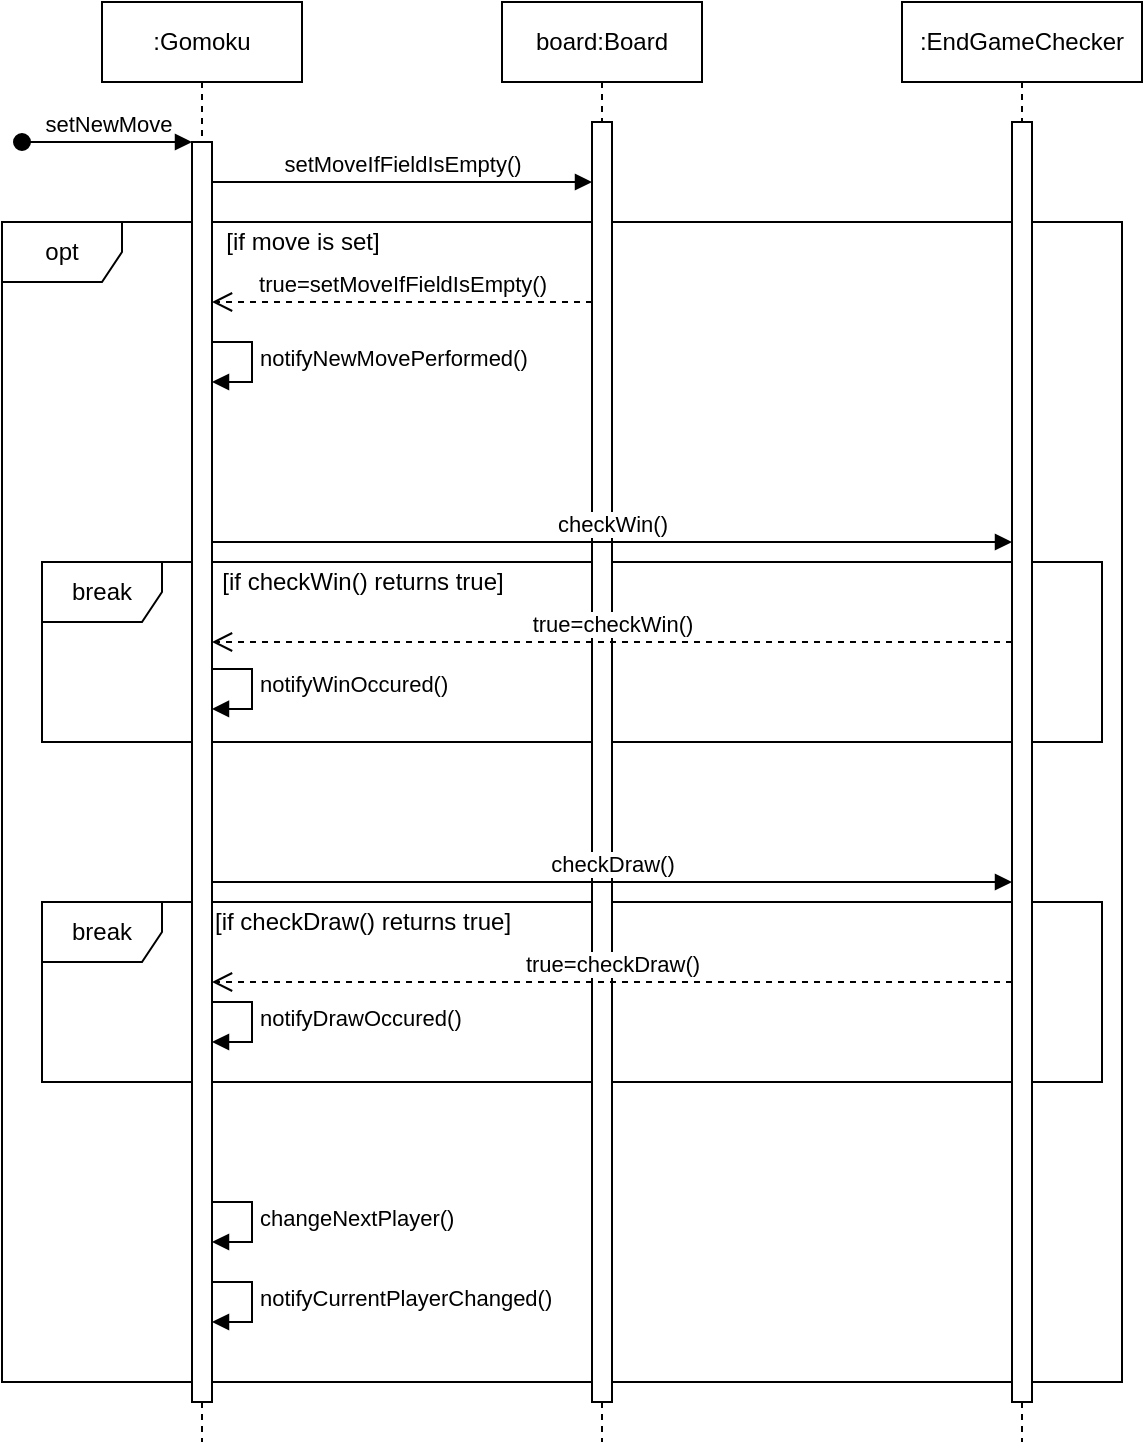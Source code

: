<mxfile version="14.1.7" type="device"><diagram id="kfrHE9FPTiPKStPIA3uT" name="Page-1"><mxGraphModel dx="1385" dy="644" grid="1" gridSize="10" guides="1" tooltips="1" connect="1" arrows="1" fold="1" page="1" pageScale="1" pageWidth="1169" pageHeight="827" math="0" shadow="0"><root><mxCell id="0"/><mxCell id="1" parent="0"/><mxCell id="4U44NX0WXY4G6tDNy4OH-31" value="break" style="shape=umlFrame;whiteSpace=wrap;html=1;" parent="1" vertex="1"><mxGeometry x="50" y="490" width="530" height="90" as="geometry"/></mxCell><mxCell id="4U44NX0WXY4G6tDNy4OH-20" value="break" style="shape=umlFrame;whiteSpace=wrap;html=1;" parent="1" vertex="1"><mxGeometry x="50" y="320" width="530" height="90" as="geometry"/></mxCell><mxCell id="4U44NX0WXY4G6tDNy4OH-11" value="opt" style="shape=umlFrame;whiteSpace=wrap;html=1;" parent="1" vertex="1"><mxGeometry x="30" y="150" width="560" height="580" as="geometry"/></mxCell><mxCell id="4U44NX0WXY4G6tDNy4OH-15" value=":EndGameChecker" style="shape=umlLifeline;perimeter=lifelinePerimeter;whiteSpace=wrap;html=1;container=1;collapsible=0;recursiveResize=0;outlineConnect=0;" parent="1" vertex="1"><mxGeometry x="480" y="40" width="120" height="720" as="geometry"/></mxCell><mxCell id="4U44NX0WXY4G6tDNy4OH-18" value="" style="html=1;points=[];perimeter=orthogonalPerimeter;" parent="1" vertex="1"><mxGeometry x="535" y="100" width="10" height="640" as="geometry"/></mxCell><mxCell id="4U44NX0WXY4G6tDNy4OH-1" value=":Gomoku" style="shape=umlLifeline;perimeter=lifelinePerimeter;whiteSpace=wrap;html=1;container=1;collapsible=0;recursiveResize=0;outlineConnect=0;" parent="1" vertex="1"><mxGeometry x="80" y="40" width="100" height="720" as="geometry"/></mxCell><mxCell id="4U44NX0WXY4G6tDNy4OH-37" value="notifyCurrentPlayerChanged()" style="edgeStyle=orthogonalEdgeStyle;html=1;align=left;spacingLeft=2;endArrow=block;rounded=0;entryX=1;entryY=0;" parent="1" edge="1"><mxGeometry relative="1" as="geometry"><mxPoint x="130" y="680" as="sourcePoint"/><Array as="points"><mxPoint x="155" y="680"/></Array><mxPoint x="135" y="700" as="targetPoint"/></mxGeometry></mxCell><mxCell id="4U44NX0WXY4G6tDNy4OH-36" value="changeNextPlayer()" style="edgeStyle=orthogonalEdgeStyle;html=1;align=left;spacingLeft=2;endArrow=block;rounded=0;entryX=1;entryY=0;" parent="1" edge="1"><mxGeometry relative="1" as="geometry"><mxPoint x="130" y="640" as="sourcePoint"/><Array as="points"><mxPoint x="155" y="640"/></Array><mxPoint x="135" y="660" as="targetPoint"/></mxGeometry></mxCell><mxCell id="4U44NX0WXY4G6tDNy4OH-34" value="notifyDrawOccured()" style="edgeStyle=orthogonalEdgeStyle;html=1;align=left;spacingLeft=2;endArrow=block;rounded=0;entryX=1;entryY=0;" parent="1" edge="1"><mxGeometry relative="1" as="geometry"><mxPoint x="130" y="540" as="sourcePoint"/><Array as="points"><mxPoint x="155" y="540"/></Array><mxPoint x="135" y="560" as="targetPoint"/></mxGeometry></mxCell><mxCell id="4U44NX0WXY4G6tDNy4OH-27" value="notifyWinOccured()" style="edgeStyle=orthogonalEdgeStyle;html=1;align=left;spacingLeft=2;endArrow=block;rounded=0;entryX=1;entryY=0;" parent="1" edge="1"><mxGeometry relative="1" as="geometry"><mxPoint x="130" y="373.48" as="sourcePoint"/><Array as="points"><mxPoint x="155" y="373.48"/></Array><mxPoint x="135" y="393.48" as="targetPoint"/></mxGeometry></mxCell><mxCell id="4U44NX0WXY4G6tDNy4OH-14" value="notifyNewMovePerformed()" style="edgeStyle=orthogonalEdgeStyle;html=1;align=left;spacingLeft=2;endArrow=block;rounded=0;entryX=1;entryY=0;" parent="1" edge="1"><mxGeometry relative="1" as="geometry"><mxPoint x="130" y="210" as="sourcePoint"/><Array as="points"><mxPoint x="155" y="210"/><mxPoint x="155" y="230"/></Array><mxPoint x="135" y="230" as="targetPoint"/></mxGeometry></mxCell><mxCell id="4U44NX0WXY4G6tDNy4OH-3" value="&lt;div&gt;board:Board&lt;/div&gt;" style="shape=umlLifeline;perimeter=lifelinePerimeter;whiteSpace=wrap;html=1;container=1;collapsible=0;recursiveResize=0;outlineConnect=0;" parent="1" vertex="1"><mxGeometry x="280" y="40" width="100" height="720" as="geometry"/></mxCell><mxCell id="4U44NX0WXY4G6tDNy4OH-4" value="" style="html=1;points=[];perimeter=orthogonalPerimeter;" parent="4U44NX0WXY4G6tDNy4OH-3" vertex="1"><mxGeometry x="45" y="60" width="10" height="640" as="geometry"/></mxCell><mxCell id="4U44NX0WXY4G6tDNy4OH-6" value="setNewMove" style="html=1;verticalAlign=bottom;startArrow=oval;endArrow=block;startSize=8;" parent="1" target="4U44NX0WXY4G6tDNy4OH-5" edge="1"><mxGeometry relative="1" as="geometry"><mxPoint x="40" y="110" as="sourcePoint"/></mxGeometry></mxCell><mxCell id="4U44NX0WXY4G6tDNy4OH-8" value="setMoveIfFieldIsEmpty()" style="html=1;verticalAlign=bottom;endArrow=block;" parent="1" source="4U44NX0WXY4G6tDNy4OH-5" target="4U44NX0WXY4G6tDNy4OH-4" edge="1"><mxGeometry width="80" relative="1" as="geometry"><mxPoint x="140" y="130" as="sourcePoint"/><mxPoint x="220" y="130" as="targetPoint"/><Array as="points"><mxPoint x="300" y="130"/></Array></mxGeometry></mxCell><mxCell id="4U44NX0WXY4G6tDNy4OH-10" value="true=setMoveIfFieldIsEmpty()" style="html=1;verticalAlign=bottom;endArrow=open;dashed=1;endSize=8;" parent="1" source="4U44NX0WXY4G6tDNy4OH-4" target="4U44NX0WXY4G6tDNy4OH-5" edge="1"><mxGeometry relative="1" as="geometry"><mxPoint x="270" y="160" as="sourcePoint"/><mxPoint x="190" y="160" as="targetPoint"/><Array as="points"><mxPoint x="280" y="190"/></Array></mxGeometry></mxCell><mxCell id="4U44NX0WXY4G6tDNy4OH-12" value="[if move is set]" style="text;html=1;align=center;verticalAlign=middle;resizable=0;points=[];autosize=1;" parent="1" vertex="1"><mxGeometry x="135" y="150" width="90" height="20" as="geometry"/></mxCell><mxCell id="4U44NX0WXY4G6tDNy4OH-21" value="checkWin()" style="html=1;verticalAlign=bottom;endArrow=block;" parent="1" source="4U44NX0WXY4G6tDNy4OH-5" target="4U44NX0WXY4G6tDNy4OH-18" edge="1"><mxGeometry width="80" relative="1" as="geometry"><mxPoint x="160" y="300" as="sourcePoint"/><mxPoint x="240" y="300" as="targetPoint"/><Array as="points"><mxPoint x="230" y="310"/></Array></mxGeometry></mxCell><mxCell id="4U44NX0WXY4G6tDNy4OH-22" value="true=checkWin()" style="html=1;verticalAlign=bottom;endArrow=open;dashed=1;endSize=8;" parent="1" source="4U44NX0WXY4G6tDNy4OH-18" target="4U44NX0WXY4G6tDNy4OH-5" edge="1"><mxGeometry relative="1" as="geometry"><mxPoint x="260" y="370" as="sourcePoint"/><mxPoint x="180" y="370" as="targetPoint"/><Array as="points"><mxPoint x="230" y="360"/></Array></mxGeometry></mxCell><mxCell id="4U44NX0WXY4G6tDNy4OH-23" value="[if checkWin() returns true]" style="text;html=1;align=center;verticalAlign=middle;resizable=0;points=[];autosize=1;" parent="1" vertex="1"><mxGeometry x="130" y="320" width="160" height="20" as="geometry"/></mxCell><mxCell id="4U44NX0WXY4G6tDNy4OH-29" value="checkDraw()" style="html=1;verticalAlign=bottom;endArrow=block;" parent="1" target="4U44NX0WXY4G6tDNy4OH-18" edge="1"><mxGeometry width="80" relative="1" as="geometry"><mxPoint x="135" y="480" as="sourcePoint"/><mxPoint x="215" y="480" as="targetPoint"/></mxGeometry></mxCell><mxCell id="4U44NX0WXY4G6tDNy4OH-32" value="true=checkDraw()" style="html=1;verticalAlign=bottom;endArrow=open;dashed=1;endSize=8;" parent="1" edge="1" source="4U44NX0WXY4G6tDNy4OH-18"><mxGeometry relative="1" as="geometry"><mxPoint x="325" y="530" as="sourcePoint"/><mxPoint x="135" y="530" as="targetPoint"/><Array as="points"><mxPoint x="230" y="530"/></Array></mxGeometry></mxCell><mxCell id="4U44NX0WXY4G6tDNy4OH-33" value="[if checkDraw() returns true]" style="text;html=1;align=center;verticalAlign=middle;resizable=0;points=[];autosize=1;" parent="1" vertex="1"><mxGeometry x="130" y="490" width="160" height="20" as="geometry"/></mxCell><mxCell id="4U44NX0WXY4G6tDNy4OH-5" value="" style="html=1;points=[];perimeter=orthogonalPerimeter;" parent="1" vertex="1"><mxGeometry x="125" y="110" width="10" height="630" as="geometry"/></mxCell></root></mxGraphModel></diagram></mxfile>